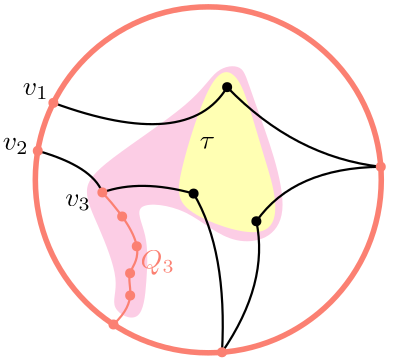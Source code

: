 <?xml version="1.0"?>
<!DOCTYPE ipe SYSTEM "ipe.dtd">
<ipe version="70218" creator="Ipe 7.2.24">
<info created="D:20220307160746" modified="D:20220314102835"/>
<ipestyle name="basic">
<symbol name="arrow/arc(spx)">
<path stroke="sym-stroke" fill="sym-stroke" pen="sym-pen">
0 0 m
-1 0.333 l
-1 -0.333 l
h
</path>
</symbol>
<symbol name="arrow/farc(spx)">
<path stroke="sym-stroke" fill="white" pen="sym-pen">
0 0 m
-1 0.333 l
-1 -0.333 l
h
</path>
</symbol>
<symbol name="arrow/ptarc(spx)">
<path stroke="sym-stroke" fill="sym-stroke" pen="sym-pen">
0 0 m
-1 0.333 l
-0.8 0 l
-1 -0.333 l
h
</path>
</symbol>
<symbol name="arrow/fptarc(spx)">
<path stroke="sym-stroke" fill="white" pen="sym-pen">
0 0 m
-1 0.333 l
-0.8 0 l
-1 -0.333 l
h
</path>
</symbol>
<symbol name="mark/circle(sx)" transformations="translations">
<path fill="sym-stroke">
0.6 0 0 0.6 0 0 e
0.4 0 0 0.4 0 0 e
</path>
</symbol>
<symbol name="mark/disk(sx)" transformations="translations">
<path fill="sym-stroke">
0.6 0 0 0.6 0 0 e
</path>
</symbol>
<symbol name="mark/fdisk(sfx)" transformations="translations">
<group>
<path fill="sym-fill">
0.5 0 0 0.5 0 0 e
</path>
<path fill="sym-stroke" fillrule="eofill">
0.6 0 0 0.6 0 0 e
0.4 0 0 0.4 0 0 e
</path>
</group>
</symbol>
<symbol name="mark/box(sx)" transformations="translations">
<path fill="sym-stroke" fillrule="eofill">
-0.6 -0.6 m
0.6 -0.6 l
0.6 0.6 l
-0.6 0.6 l
h
-0.4 -0.4 m
0.4 -0.4 l
0.4 0.4 l
-0.4 0.4 l
h
</path>
</symbol>
<symbol name="mark/square(sx)" transformations="translations">
<path fill="sym-stroke">
-0.6 -0.6 m
0.6 -0.6 l
0.6 0.6 l
-0.6 0.6 l
h
</path>
</symbol>
<symbol name="mark/fsquare(sfx)" transformations="translations">
<group>
<path fill="sym-fill">
-0.5 -0.5 m
0.5 -0.5 l
0.5 0.5 l
-0.5 0.5 l
h
</path>
<path fill="sym-stroke" fillrule="eofill">
-0.6 -0.6 m
0.6 -0.6 l
0.6 0.6 l
-0.6 0.6 l
h
-0.4 -0.4 m
0.4 -0.4 l
0.4 0.4 l
-0.4 0.4 l
h
</path>
</group>
</symbol>
<symbol name="mark/cross(sx)" transformations="translations">
<group>
<path fill="sym-stroke">
-0.43 -0.57 m
0.57 0.43 l
0.43 0.57 l
-0.57 -0.43 l
h
</path>
<path fill="sym-stroke">
-0.43 0.57 m
0.57 -0.43 l
0.43 -0.57 l
-0.57 0.43 l
h
</path>
</group>
</symbol>
<symbol name="arrow/fnormal(spx)">
<path stroke="sym-stroke" fill="white" pen="sym-pen">
0 0 m
-1 0.333 l
-1 -0.333 l
h
</path>
</symbol>
<symbol name="arrow/pointed(spx)">
<path stroke="sym-stroke" fill="sym-stroke" pen="sym-pen">
0 0 m
-1 0.333 l
-0.8 0 l
-1 -0.333 l
h
</path>
</symbol>
<symbol name="arrow/fpointed(spx)">
<path stroke="sym-stroke" fill="white" pen="sym-pen">
0 0 m
-1 0.333 l
-0.8 0 l
-1 -0.333 l
h
</path>
</symbol>
<symbol name="arrow/linear(spx)">
<path stroke="sym-stroke" pen="sym-pen">
-1 0.333 m
0 0 l
-1 -0.333 l
</path>
</symbol>
<symbol name="arrow/fdouble(spx)">
<path stroke="sym-stroke" fill="white" pen="sym-pen">
0 0 m
-1 0.333 l
-1 -0.333 l
h
-1 0 m
-2 0.333 l
-2 -0.333 l
h
</path>
</symbol>
<symbol name="arrow/double(spx)">
<path stroke="sym-stroke" fill="sym-stroke" pen="sym-pen">
0 0 m
-1 0.333 l
-1 -0.333 l
h
-1 0 m
-2 0.333 l
-2 -0.333 l
h
</path>
</symbol>
<symbol name="arrow/mid-normal(spx)">
<path stroke="sym-stroke" fill="sym-stroke" pen="sym-pen">
0.5 0 m
-0.5 0.333 l
-0.5 -0.333 l
h
</path>
</symbol>
<symbol name="arrow/mid-fnormal(spx)">
<path stroke="sym-stroke" fill="white" pen="sym-pen">
0.5 0 m
-0.5 0.333 l
-0.5 -0.333 l
h
</path>
</symbol>
<symbol name="arrow/mid-pointed(spx)">
<path stroke="sym-stroke" fill="sym-stroke" pen="sym-pen">
0.5 0 m
-0.5 0.333 l
-0.3 0 l
-0.5 -0.333 l
h
</path>
</symbol>
<symbol name="arrow/mid-fpointed(spx)">
<path stroke="sym-stroke" fill="white" pen="sym-pen">
0.5 0 m
-0.5 0.333 l
-0.3 0 l
-0.5 -0.333 l
h
</path>
</symbol>
<symbol name="arrow/mid-double(spx)">
<path stroke="sym-stroke" fill="sym-stroke" pen="sym-pen">
1 0 m
0 0.333 l
0 -0.333 l
h
0 0 m
-1 0.333 l
-1 -0.333 l
h
</path>
</symbol>
<symbol name="arrow/mid-fdouble(spx)">
<path stroke="sym-stroke" fill="white" pen="sym-pen">
1 0 m
0 0.333 l
0 -0.333 l
h
0 0 m
-1 0.333 l
-1 -0.333 l
h
</path>
</symbol>
<anglesize name="22.5 deg" value="22.5"/>
<anglesize name="30 deg" value="30"/>
<anglesize name="45 deg" value="45"/>
<anglesize name="60 deg" value="60"/>
<anglesize name="90 deg" value="90"/>
<arrowsize name="large" value="10"/>
<arrowsize name="small" value="5"/>
<arrowsize name="tiny" value="3"/>
<color name="blue" value="0 0 1"/>
<color name="brown" value="0.647 0.165 0.165"/>
<color name="darkblue" value="0 0 0.545"/>
<color name="darkcyan" value="0 0.545 0.545"/>
<color name="darkgray" value="0.663"/>
<color name="darkgreen" value="0 0.392 0"/>
<color name="darkmagenta" value="0.545 0 0.545"/>
<color name="darkorange" value="1 0.549 0"/>
<color name="darkred" value="0.545 0 0"/>
<color name="gold" value="1 0.843 0"/>
<color name="gray" value="0.745"/>
<color name="green" value="0 1 0"/>
<color name="lightblue" value="0.678 0.847 0.902"/>
<color name="lightcyan" value="0.878 1 1"/>
<color name="lightgray" value="0.827"/>
<color name="lightgreen" value="0.565 0.933 0.565"/>
<color name="lightyellow" value="1 1 0.878"/>
<color name="navy" value="0 0 0.502"/>
<color name="orange" value="1 0.647 0"/>
<color name="pink" value="1 0.753 0.796"/>
<color name="purple" value="0.627 0.125 0.941"/>
<color name="red" value="1 0 0"/>
<color name="seagreen" value="0.18 0.545 0.341"/>
<color name="turquoise" value="0.251 0.878 0.816"/>
<color name="violet" value="0.933 0.51 0.933"/>
<color name="yellow" value="1 1 0"/>
<dashstyle name="dash dot dotted" value="[4 2 1 2 1 2] 0"/>
<dashstyle name="dash dotted" value="[4 2 1 2] 0"/>
<dashstyle name="dashed" value="[4] 0"/>
<dashstyle name="dotted" value="[1 3] 0"/>
<gridsize name="10 pts (~3.5 mm)" value="10"/>
<gridsize name="14 pts (~5 mm)" value="14"/>
<gridsize name="16 pts (~6 mm)" value="16"/>
<gridsize name="20 pts (~7 mm)" value="20"/>
<gridsize name="28 pts (~10 mm)" value="28"/>
<gridsize name="32 pts (~12 mm)" value="32"/>
<gridsize name="4 pts" value="4"/>
<gridsize name="56 pts (~20 mm)" value="56"/>
<gridsize name="8 pts (~3 mm)" value="8"/>
<opacity name="10%" value="0.1"/>
<opacity name="30%" value="0.3"/>
<opacity name="50%" value="0.5"/>
<opacity name="75%" value="0.75"/>
<pen name="fat" value="1.2"/>
<pen name="heavier" value="0.8"/>
<pen name="ultrafat" value="2"/>
<symbolsize name="large" value="5"/>
<symbolsize name="small" value="2"/>
<symbolsize name="tiny" value="1.1"/>
<textsize name="Huge" value="\Huge"/>
<textsize name="LARGE" value="\LARGE"/>
<textsize name="Large" value="\Large"/>
<textsize name="footnote" value="\footnotesize"/>
<textsize name="huge" value="\huge"/>
<textsize name="large" value="\large"/>
<textsize name="small" value="\small"/>
<textsize name="tiny" value="\tiny"/>
<textstyle name="center" begin="\begin{center}" end="\end{center}"/>
<textstyle name="item" begin="\begin{itemize}\item{}" end="\end{itemize}"/>
<textstyle name="itemize" begin="\begin{itemize}" end="\end{itemize}"/>
<tiling name="falling" angle="-60" step="4" width="1"/>
<tiling name="rising" angle="30" step="4" width="1"/>
</ipestyle>
<ipestyle name="brew">
<color name="aliceblue" value="0.941 0.973 1"/>
<color name="brew1" value="0.552 0.827 0.78"/>
<color name="brew2" value="1 1 0.701"/>
<color name="brew3" value="0.745 0.729 0.854"/>
<color name="brew4" value="0.984 0.501 0.447"/>
<color name="brew5" value="0.501 0.694 0.827"/>
<color name="brew6" value="0.992 0.705 0.384"/>
<color name="brew7" value="0.701 0.87 0.411"/>
<color name="brew8" value="0.988 0.803 0.898"/>
</ipestyle>
<page>
<layer name="alpha"/>
<layer name="beta"/>
<layer name="gamma"/>
<layer name="delta"/>
<layer name="epsilon"/>
<view layers="delta" active="delta"/>
<view layers="epsilon" active="epsilon"/>
<view layers="alpha beta gamma" active="alpha"/>
<view layers="alpha beta gamma delta epsilon" active="alpha"/>
<path layer="alpha" matrix="1.15 0 0 1.15 -38.387 -86.405" fill="pink">
262.816 594.795
265.257 602.606
262.206 611.637
265.989 620.179
262.816 626.526
254.395 626.037
254.639 618.959
250.612 613.101
255.25 603.826
250.978 598.823
236.944 572.34
235.601 568.191
234.015 561.966
225.874 559.297
217.661 564.895
214.122 560.746
210.314 553.468
215.343 549.64
226.326 553.424
234.381 552.569
239.787 553.912
245.088 558.227
252.809 557.451
250.019 550.83
255.738 538.901
260.375 534.996
265.745 539.877
268.796 556.231
270.261 558.183
280.024 557.817
291.74 538.657
299.428 546.236
287.102 565.994
273.8 574.781
275.508 577.466
290.505 582.075
286.045 594.032
274.812 591.02 u
</path>
<path matrix="1.15 0 0 1.15 -38.387 -86.405" fill="brew2">
263.088 549.474
253.841 552.679
255.69 538.748
264.444 538.009 u
</path>
<path matrix="1.15 0 0 1.15 -38.387 -86.405" fill="brew2">
277.635 580.295
286.882 581.528
284.909 592.501
276.772 588.925 u
</path>
<path layer="epsilon" matrix="1.15 0 0 1.15 -38.387 -86.405" fill="brew8">
255.006 608.098
226.082 560.502
225.838 555.498
238.53 536.582
242.68 529.626
242.68 526.575
250.368 524.622
249.636 538.047
238.164 560.258
250.389 557.488
261.978 553.666
287.621 576.227
290.58 584.117
263.182 611.637
250.856 605.901 u
</path>
<path matrix="1.15 0 0 1.15 -38.387 -86.405" fill="brew2">
274.923 596.076
261.485 607.541
250.636 602.98
245.088 558.351
261.238 555.022
287.375 577.213
283.06 586.583 u
</path>
<path layer="delta" matrix="1.15 0 0 1.15 -38.387 -86.405" fill="brew8">
223.153 580.883
217.173 573.072
222.421 562.333
229.987 543.416
225.35 535.728
236.334 530.114
237.798 544.271
238.408 559.404
232.184 569.533
250.978 567.702
264.403 553.79
286.858 560.014
269.406 605.535
268.186 612.369
259.155 611.393
253.907 601.019 u
</path>
<path matrix="1.15 0 0 1.15 -38.387 -86.405" fill="brew2">
269.498 600.514
265.677 610.254
258.033 610.747
246.937 575.487
247.43 565.871
276.896 555.762
278.991 569.323
274.676 582.514 u
</path>
<path layer="alpha" matrix="1.15 0 0 1.15 -38.387 -86.405" stroke="lightgray" pen="heavier">
272.823 566.116 m
256.226 576.855
255.738 596.016 c
</path>
<path matrix="1.15 0 0 1.15 -38.387 -86.405" stroke="lightgray" pen="heavier">
239.385 567.214 m
260.253 576.733
272.823 566.116 c
</path>
<path matrix="1.15 0 0 1.15 -38.387 -86.405" stroke="lightgray" pen="heavier">
239.385 567.214 m
249.88 571.608
255.738 596.016 c
</path>
<path matrix="1.15 0 0 1.15 -38.387 -86.405" stroke="brew7" pen="heavier">
255.738 596.016 m
265.501 603.948
243.534 615.298
269.162 616.64
255.375 630.157 c
</path>
<path matrix="1.15 0 0 1.15 -38.387 -86.405" stroke="brew1" pen="heavier">
272.823 566.116 m
290.885 562.211
286.492 546.101
298.326 540.991 c
</path>
<path matrix="1.15 0 0 1.15 -38.387 -86.405" stroke="brew4" pen="heavier">
239.385 567.214 m
237.31 554.644
221.323 564.163
218.76 554.522
207.999 553.081 c
</path>
<path layer="epsilon" matrix="1.15 0 0 1.15 -38.387 -86.405" stroke="black" pen="heavier">
257.69 602.484 m
236.822 578.93
203.862 586.224 c
</path>
<path matrix="1.15 0 0 1.15 -38.387 -86.405" stroke="black" pen="heavier">
203.171 570.56 m
223.031 572.218
232.55 563.065 c
</path>
<path layer="alpha" matrix="0.69552 0 0 0.69552 78.0252 175.39" stroke="black">
89.5337 0 0 89.5337 257.631 576.033 e
</path>
<path matrix="0.69552 0 0 0.69552 78.0252 175.39" stroke="brew7" pen="ultrafat" cap="1">
343.793 600.373 m
89.5337 0 0 89.5337 257.631 576.033 179.77 620.238 a
</path>
<path matrix="0.69552 0 0 0.69552 78.0252 175.39" stroke="brew4" pen="ultrafat" cap="1">
172.631 604.165 m
89.5337 0 0 89.5337 257.631 576.033 237.08 488.89 a
</path>
<path matrix="0.69552 0 0 0.69552 78.0252 175.39" stroke="brew1" pen="ultrafat" cap="1">
263.713 486.707 m
89.5337 0 0 89.5337 257.631 576.033 347.123 578.744 a
</path>
<use layer="beta" matrix="0.9936 0 0 0.9936 1.23096 3.68624" name="mark/disk(sx)" pos="255.7 638.677" size="normal" stroke="brew7"/>
<use matrix="0.9936 0 0 0.9936 1.23096 3.68624" name="mark/disk(sx)" pos="200.866 549.468" size="normal" stroke="brew4"/>
<use matrix="0.9936 0 0 0.9936 1.23096 3.68624" name="mark/disk(sx)" pos="305.412 535.476" size="normal" stroke="brew1"/>
<text layer="alpha" matrix="0.828 0 0 0.828 86.1764 107.842" transformations="translations" pos="261.158 623.386" stroke="brew7" type="label" width="10.866" height="6.812" depth="1.49" valign="baseline" style="math">P_3</text>
<text matrix="0.828 0 0 0.828 69.8308 86.8552" transformations="translations" pos="299.119 556.296" stroke="brew1" type="label" width="10.866" height="6.812" depth="1.49" valign="baseline" style="math">P_2</text>
<text matrix="0.828 0 0 0.828 18.7219 75.921" transformations="translations" pos="224 560" stroke="brew4" type="label" width="10.866" height="6.812" depth="1.49" halign="right" valign="top" style="math">P_1</text>
<path layer="delta" matrix="0.69552 0 0 0.69552 78.0252 175.391" stroke="brew4" pen="ultrafat">
89.5337 0 0 89.5337 257.631 576.033 e
</path>
<path layer="epsilon" matrix="0.69552 0 0 0.69552 78.0252 175.391" stroke="black" pen="heavier">
89.5337 0 0 89.5337 257.631 576.033 e
</path>
<path matrix="0.828 0 0 0.828 43.895 99.0774" stroke="brew1" pen="ultrafat" cap="1">
331.535 589.978 m
75.2083 0 0 75.2083 257.631 576.033 183.767 590.188 a
</path>
<path matrix="0.828 0 0 0.828 43.895 99.0774" stroke="brew4" pen="ultrafat" cap="1">
182.808 568.432 m
75.2083 0 0 75.2083 257.631 576.033 332.286 566.93 a
</path>
<use matrix="0.828 0 0 0.828 43.895 99.0774" name="mark/disk(sx)" pos="183.767 590.188" size="normal" stroke="brew1"/>
<use matrix="0.828 0 0 0.828 43.895 99.0774" name="mark/disk(sx)" pos="182.808 568.432" size="normal" stroke="brew4"/>
<text matrix="0.828 0 0 0.828 40.9239 79.4469" transformations="translations" pos="184.197 614.929" stroke="black" type="label" width="9.298" height="4.294" depth="1.49" halign="right" valign="baseline" style="math">v_1</text>
<text matrix="0.828 0 0 0.828 40.3487 58.8791" transformations="translations" pos="184.197 614.929" stroke="black" type="label" width="9.298" height="4.294" depth="1.49" halign="right" valign="top" style="math">v_2</text>
<path layer="delta" matrix="1.15 0 0 1.15 -38.387 -86.405" stroke="black" pen="heavier">
203.66 585.112 m
220.712 580.272
223.885 572.096 c
</path>
<text matrix="0.828 0 0 0.828 62.4626 61.6242" transformations="translations" pos="184.197 614.929" stroke="black" type="label" width="9.298" height="4.294" depth="1.49" halign="right" valign="top" style="math">v_3</text>
<path matrix="1.15 0 0 1.15 -38.387 -86.405" stroke="black" pen="heavier">
223.885 572.096 m
235.845 576.367
252.443 571.73 c
</path>
<path matrix="1.15 0 0 1.15 -38.387 -86.405" stroke="black" pen="heavier">
252.443 571.73 m
263.06 553.79
261.333 522.054 c
</path>
<path matrix="1.15 0 0 1.15 -38.387 -86.405" stroke="black" pen="heavier">
261.333 522.054 m
276.119 543.66
272.091 563.065 c
</path>
<path matrix="1.15 0 0 1.15 -38.387 -86.405" stroke="black" pen="heavier">
272.091 563.065 m
283.807 579.784
311.039 580.122 c
</path>
<path matrix="1.15 0 0 1.15 -38.387 -86.405" stroke="black" pen="heavier">
311.039 580.122 m
284.051 583.201
262.938 605.047 c
</path>
<path matrix="1.15 0 0 1.15 -38.387 -86.405" stroke="black" pen="heavier">
262.938 605.047 m
250.734 584.666
208.552 600.132 c
</path>
<use matrix="1.15 0 0 1.15 -38.387 -86.405" name="mark/disk(sx)" pos="262.938 605.047" size="normal" stroke="black"/>
<use matrix="1.15 0 0 1.15 -38.387 -86.405" name="mark/disk(sx)" pos="311.039 580.122" size="normal" stroke="brew4"/>
<use matrix="1.15 0 0 1.15 -38.387 -86.405" name="mark/disk(sx)" pos="261.333 522.054" size="normal" stroke="brew4"/>
<use matrix="1.15 0 0 1.15 -38.387 -86.405" name="mark/disk(sx)" pos="272.091 563.065" size="normal" stroke="black"/>
<use matrix="1.15 0 0 1.15 -38.387 -86.405" name="mark/disk(sx)" pos="252.443 571.73" size="normal" stroke="black"/>
<path matrix="1.15 0 0 1.15 -38.387 -86.405" stroke="brew4" pen="heavier">
223.885 572.096 m
240.239 554.156
227.181 547.2
235.601 538.535
227.353 530.749 c
</path>
<use matrix="1.15 0 0 1.15 -38.387 -86.405" name="mark/disk(sx)" pos="227.353 530.749" size="normal" stroke="brew4"/>
<text matrix="1.15 0 0 1.15 -38.387 -86.405" transformations="translations" pos="256.714 585.764" stroke="black" type="label" width="5.483" height="4.289" depth="0" halign="center" valign="baseline" style="math">\tau</text>
<path layer="epsilon" matrix="1.15 0 0 1.15 -38.387 -86.405" stroke="black" pen="heavier">
232.55 563.065 m
245.975 566.116
254.639 561.6 c
</path>
<path matrix="1.15 0 0 1.15 -38.387 -86.405" stroke="black" pen="heavier">
280.268 580.15 m
261.23 586.985
257.69 602.484 c
</path>
<use matrix="1.15 0 0 1.15 -38.387 -86.405" name="mark/disk(sx)" pos="254.639 561.6" size="normal" stroke="black"/>
<use matrix="1.15 0 0 1.15 -38.387 -86.405" name="mark/disk(sx)" pos="280.268 580.15" size="normal" stroke="black"/>
<use matrix="1.15 0 0 1.15 -38.387 -86.405" name="mark/disk(sx)" pos="257.69 602.484" size="normal" stroke="black"/>
<use matrix="1.15 0 0 1.15 -38.387 -86.405" name="mark/disk(sx)" pos="247.025 522.818" size="normal" stroke="brew4"/>
<text matrix="1.15 0 0 1.15 -34.937 -87.555" transformations="translations" pos="239.018 543.783" stroke="brew4" type="label" width="12.345" height="6.815" depth="1.93" valign="baseline" style="math">Q_3</text>
<path matrix="1.15 0 0 1.15 -38.387 -86.405" stroke="black" pen="heavier">
254.639 561.6 m
287.102 554.644
296.909 539.388 c
</path>
<path matrix="1.15 0 0 1.15 -38.387 -86.405" stroke="black" pen="heavier">
296.909 539.388 m
281.732 564.773
280.268 580.15 c
</path>
<use matrix="0.828 0 0 0.828 65.123 114.135" name="mark/disk(sx)" pos="287.362 506.951" size="normal" stroke="brew4"/>
<path matrix="1.15 0 0 1.15 -38.387 -86.405" stroke="brew4" pen="heavier">
232.55 563.065 m
229.133 553.668
242.069 548.42
244.388 533.531
247.025 522.818 c
</path>
<use matrix="1.15 0 0 1.15 -38.387 -86.405" name="mark/disk(sx)" pos="232.55 563.065" size="normal" stroke="brew4"/>
<text matrix="1.15 0 0 1.15 -38.387 -89.855" transformations="translations" pos="249.27 615.176" stroke="black" type="label" width="10.876" height="6.812" depth="1.49" halign="center" valign="baseline" style="math">F_1</text>
<text matrix="1.15 0 0 1.15 -20.0014 -172.519" transformations="translations" pos="249.27 615.176" stroke="black" type="label" width="10.876" height="6.812" depth="1.49" halign="center" valign="baseline" style="math">F_3</text>
<text matrix="1.15 0 0 1.15 -71.0873 -160.449" transformations="translations" pos="249.27 615.176" stroke="black" type="label" width="10.876" height="6.812" depth="1.49" halign="center" valign="baseline" style="math">F_2</text>
<text matrix="1.15 0 0 1.15 -35.8605 -132.521" transformations="translations" pos="249.27 615.176" stroke="black" type="label" width="5.483" height="4.289" depth="0" halign="center" valign="baseline" style="math">\tau</text>
<text matrix="1.15 0 0 1.15 -36.087 -87.555" transformations="translations" pos="230.891 567.652" stroke="black" type="label" width="9.298" height="4.294" depth="1.49" valign="baseline" style="math">v_3</text>
<use layer="alpha" matrix="1.15 0 0 1.15 -38.387 -86.405" name="mark/disk(sx)" pos="281.854 586.619" size="normal" stroke="black"/>
<use matrix="1.15 0 0 1.15 -38.387 -86.405" name="mark/disk(sx)" pos="259.033 544.881" size="normal" stroke="black"/>
<path matrix="1.15 0 0 1.15 -38.387 -86.405" stroke="black" pen="heavier">
239.385 567.214 m
241.093 590.28
215.748 611.06 c
</path>
<path matrix="1.15 0 0 1.15 -38.387 -86.405" stroke="black" pen="heavier">
215.748 611.06 m
238.896 592.965
255.738 596.016 c
</path>
<path matrix="1.15 0 0 1.15 -38.387 -86.405" stroke="black" pen="heavier">
255.738 596.016 m
255.494 578.442
281.854 586.619 c
</path>
<path matrix="1.15 0 0 1.15 -38.387 -86.405" stroke="black" pen="heavier">
281.854 586.619 m
259.521 578.198
272.823 566.116 c
</path>
<path matrix="1.15 0 0 1.15 -38.387 -86.405" stroke="black" pen="heavier">
272.823 566.116 m
265.257 567.702
259.033 544.881 c
</path>
<path matrix="1.15 0 0 1.15 -38.387 -86.405" stroke="black" pen="heavier">
259.033 544.881 m
256.958 566.97
239.385 567.214 c
</path>
<text matrix="1.15 0 0 1.15 -39.537 -85.255" transformations="translations" pos="251.1 577.099" stroke="black" type="label" width="5.483" height="4.289" depth="0" halign="center" valign="baseline" style="math">\tau</text>
<text matrix="1.15 0 0 1.15 -36.087 -85.255" transformations="translations" pos="234.503 566.604" stroke="black" type="label" width="9.298" height="4.294" depth="1.49" halign="right" valign="baseline" style="math">v_1</text>
<text matrix="1.15 0 0 1.15 6.72692 -83.4305" transformations="translations" pos="234.503 566.604" stroke="black" type="label" width="9.298" height="4.294" depth="1.49" valign="baseline" style="math">v_2</text>
<text matrix="1.15 0 0 1.15 -10.5358 -52.1647" transformations="translations" pos="234.503 566.604" stroke="black" type="label" width="9.298" height="4.294" depth="1.49" valign="top" style="math">v_3</text>
<text matrix="1.15 0 0 1.15 -33.787 -86.405" transformations="translations" pos="236.7 611.759" stroke="black" type="label" width="10.876" height="6.812" depth="1.49" halign="center" valign="baseline" style="math">F_1</text>
<text matrix="1.15 0 0 1.15 18.8422 -102.965" transformations="translations" pos="236.7 611.759" stroke="black" type="label" width="10.876" height="6.812" depth="1.49" halign="center" valign="baseline" style="math">F_2</text>
<text matrix="1.15 0 0 1.15 -25.3673 -172.437" transformations="translations" pos="236.7 611.759" stroke="black" type="label" width="10.876" height="6.812" depth="1.49" halign="center" valign="baseline" style="math">F_3</text>
<text matrix="1.15 0 0 1.15 -60.536 -125.226" transformations="translations" pos="236.7 611.759" stroke="black" type="label" width="10.876" height="6.812" depth="1.49" halign="center" valign="baseline" style="math">F_4</text>
<use matrix="1.15 0 0 1.15 -38.387 -86.405" name="mark/disk(sx)" pos="215.748 611.06" size="normal" stroke="brew7"/>
<text layer="delta" matrix="1.15 0 0 1.15 -37.237 -87.555" transformations="translations" pos="234.855 549.227" stroke="brew4" type="label" width="12.345" height="6.815" depth="1.93" valign="baseline" style="math">Q_3</text>
<text layer="alpha" matrix="1.15 0 0 1.15 -38.387 -85.255" transformations="translations" pos="220.677 555.885" stroke="brew4" type="label" width="12.345" height="6.815" depth="1.93" valign="top" style="math">Q_1</text>
<text matrix="1.15 0 0 1.15 -41.837 -87.555" transformations="translations" pos="289.717 559.707" stroke="brew1" type="label" width="12.345" height="6.815" depth="1.93" valign="baseline" style="math">Q_2</text>
<text matrix="1.15 0 0 1.15 -37.237 -80.655" transformations="translations" pos="259.882 610.747" stroke="brew7" type="label" width="12.345" height="6.815" depth="1.93" valign="top" style="math">Q_3</text>
<use layer="delta" matrix="1.15 0 0 1.15 -38.387 -86.405" name="mark/disk(sx)" pos="230.076 564.559" size="normal" stroke="brew4"/>
<use matrix="1.15 0 0 1.15 -38.387 -86.405" name="mark/disk(sx)" pos="234.65 555.232" size="normal" stroke="brew4"/>
<use matrix="1.15 0 0 1.15 -38.387 -86.405" name="mark/disk(sx)" pos="232.556 546.792" size="normal" stroke="brew4"/>
<use matrix="1.15 0 0 1.15 -38.387 -86.405" name="mark/disk(sx)" pos="232.584 539.821" size="normal" stroke="brew4"/>
<use matrix="0.828 0 0 0.828 43.895 99.0774" name="mark/disk(sx)" pos="183.487 588.643" size="normal" stroke="brew4"/>
<use matrix="0.828 0 0 0.828 43.895 99.0774" name="mark/disk(sx)" pos="190.281 609.504" size="normal" stroke="brew4"/>
<text matrix="0.828 0 0 0.828 47.207 97.4214" transformations="translations" pos="184.197 614.929" stroke="black" type="label" width="9.298" height="4.294" depth="1.49" halign="right" valign="baseline" style="math">v_1</text>
<text matrix="0.828 0 0 0.828 40.0071 77.6816" transformations="translations" pos="184.197 614.929" stroke="black" type="label" width="9.298" height="4.294" depth="1.49" halign="right" valign="baseline" style="math">v_2</text>
<use matrix="1.15 0 0 1.15 -38.387 -86.405" name="mark/disk(sx)" pos="223.885 572.096" size="normal" stroke="brew4"/>
<use layer="epsilon" matrix="1.15 0 0 1.15 -38.387 -86.405" name="mark/disk(sx)" pos="232.56 554.101" size="normal" stroke="brew4"/>
<use matrix="1.15 0 0 1.15 -38.387 -86.405" name="mark/disk(sx)" pos="237.128 548.591" size="normal" stroke="brew4"/>
<use matrix="1.15 0 0 1.15 -38.387 -86.405" name="mark/disk(sx)" pos="242.239 540.814" size="normal" stroke="brew4"/>
<use matrix="1.15 0 0 1.15 -38.387 -86.405" name="mark/disk(sx)" pos="244.51 533.353" size="normal" stroke="brew4"/>
<use layer="alpha" matrix="1.15 0 0 1.15 -38.387 -86.405" name="mark/disk(sx)" pos="214.85 554.808" size="normal" stroke="brew4"/>
<use matrix="1.15 0 0 1.15 -38.387 -86.405" name="mark/disk(sx)" pos="221.677 558.604" size="normal" stroke="brew4"/>
<use matrix="1.15 0 0 1.15 -38.387 -86.405" name="mark/disk(sx)" pos="230.861 558.55" size="normal" stroke="brew4"/>
<use matrix="1.15 0 0 1.15 -38.387 -86.405" name="mark/disk(sx)" pos="237.069 560.946" size="normal" stroke="brew4"/>
<use matrix="1.15 0 0 1.15 -38.387 -86.405" name="mark/disk(sx)" pos="259.721 601.749" size="normal" stroke="brew7"/>
<use matrix="1.15 0 0 1.15 -38.387 -86.405" name="mark/disk(sx)" pos="256.997 609.191" size="normal" stroke="brew7"/>
<use matrix="1.15 0 0 1.15 -38.387 -86.405" name="mark/disk(sx)" pos="258.696 615.57" size="normal" stroke="brew7"/>
<use matrix="1.15 0 0 1.15 -38.387 -86.405" name="mark/disk(sx)" pos="261.27 622.349" size="normal" stroke="brew7"/>
<use matrix="1.15 0 0 1.15 -38.387 -86.405" name="mark/disk(sx)" pos="280.178 563.244" size="normal" stroke="brew1"/>
<use matrix="1.15 0 0 1.15 -38.387 -86.405" name="mark/disk(sx)" pos="285.786 557.684" size="normal" stroke="brew1"/>
<use matrix="1.15 0 0 1.15 -38.387 -86.405" name="mark/disk(sx)" pos="289.794 550.206" size="normal" stroke="brew1"/>
<use matrix="1.15 0 0 1.15 -38.387 -86.405" name="mark/disk(sx)" pos="292.986 545.04" size="normal" stroke="brew1"/>
<use matrix="1.15 0 0 1.15 -38.387 -86.405" name="mark/disk(sx)" pos="255.738 596.016" size="normal" stroke="brew7"/>
<use matrix="1.15 0 0 1.15 -38.387 -86.405" name="mark/disk(sx)" pos="272.823 566.116" size="normal" stroke="brew1"/>
<use matrix="1.15 0 0 1.15 -38.387 -86.405" name="mark/disk(sx)" pos="239.385 567.214" size="normal" stroke="brew4"/>
</page>
</ipe>
